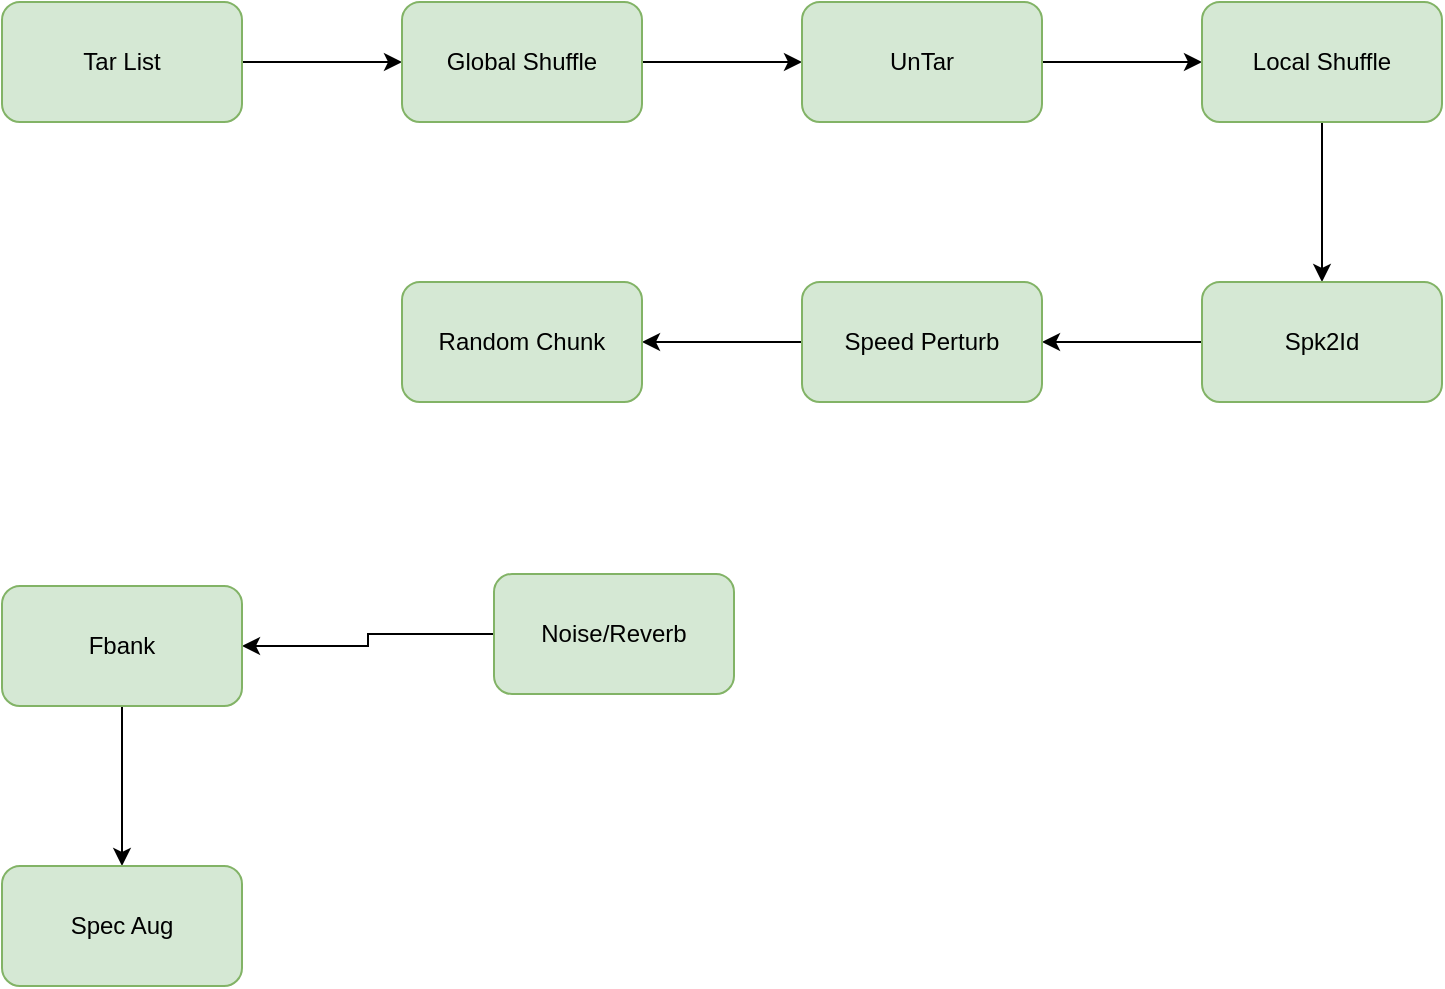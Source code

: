<mxfile version="17.2.4" type="github">
  <diagram id="DCdBNZqIKcgh1ZAFiZLw" name="Page-1">
    <mxGraphModel dx="1002" dy="674" grid="0" gridSize="10" guides="1" tooltips="1" connect="1" arrows="1" fold="1" page="1" pageScale="1" pageWidth="827" pageHeight="1169" math="0" shadow="0">
      <root>
        <mxCell id="0" />
        <mxCell id="1" parent="0" />
        <mxCell id="jA6ZaiqIhAtj9mefgcWs-15" value="" style="edgeStyle=orthogonalEdgeStyle;rounded=0;orthogonalLoop=1;jettySize=auto;html=1;" edge="1" parent="1" source="jA6ZaiqIhAtj9mefgcWs-1" target="jA6ZaiqIhAtj9mefgcWs-14">
          <mxGeometry relative="1" as="geometry" />
        </mxCell>
        <mxCell id="jA6ZaiqIhAtj9mefgcWs-1" value="Tar List" style="rounded=1;whiteSpace=wrap;html=1;fillColor=#d5e8d4;strokeColor=#82b366;" vertex="1" parent="1">
          <mxGeometry x="60" y="165" width="120" height="60" as="geometry" />
        </mxCell>
        <mxCell id="jA6ZaiqIhAtj9mefgcWs-17" value="" style="edgeStyle=orthogonalEdgeStyle;rounded=0;orthogonalLoop=1;jettySize=auto;html=1;" edge="1" parent="1" source="jA6ZaiqIhAtj9mefgcWs-14" target="jA6ZaiqIhAtj9mefgcWs-16">
          <mxGeometry relative="1" as="geometry" />
        </mxCell>
        <mxCell id="jA6ZaiqIhAtj9mefgcWs-14" value="Global Shuffle" style="whiteSpace=wrap;html=1;fillColor=#d5e8d4;strokeColor=#82b366;rounded=1;" vertex="1" parent="1">
          <mxGeometry x="260" y="165" width="120" height="60" as="geometry" />
        </mxCell>
        <mxCell id="jA6ZaiqIhAtj9mefgcWs-19" value="" style="edgeStyle=orthogonalEdgeStyle;rounded=0;orthogonalLoop=1;jettySize=auto;html=1;" edge="1" parent="1" source="jA6ZaiqIhAtj9mefgcWs-16" target="jA6ZaiqIhAtj9mefgcWs-18">
          <mxGeometry relative="1" as="geometry" />
        </mxCell>
        <mxCell id="jA6ZaiqIhAtj9mefgcWs-16" value="UnTar" style="whiteSpace=wrap;html=1;fillColor=#d5e8d4;strokeColor=#82b366;rounded=1;" vertex="1" parent="1">
          <mxGeometry x="460" y="165" width="120" height="60" as="geometry" />
        </mxCell>
        <mxCell id="jA6ZaiqIhAtj9mefgcWs-33" value="" style="edgeStyle=orthogonalEdgeStyle;rounded=0;orthogonalLoop=1;jettySize=auto;html=1;" edge="1" parent="1" source="jA6ZaiqIhAtj9mefgcWs-18" target="jA6ZaiqIhAtj9mefgcWs-32">
          <mxGeometry relative="1" as="geometry" />
        </mxCell>
        <mxCell id="jA6ZaiqIhAtj9mefgcWs-18" value="Local Shuffle" style="whiteSpace=wrap;html=1;fillColor=#d5e8d4;strokeColor=#82b366;rounded=1;" vertex="1" parent="1">
          <mxGeometry x="660" y="165" width="120" height="60" as="geometry" />
        </mxCell>
        <mxCell id="jA6ZaiqIhAtj9mefgcWs-27" value="" style="edgeStyle=orthogonalEdgeStyle;rounded=0;orthogonalLoop=1;jettySize=auto;html=1;" edge="1" parent="1" source="jA6ZaiqIhAtj9mefgcWs-24" target="jA6ZaiqIhAtj9mefgcWs-26">
          <mxGeometry relative="1" as="geometry" />
        </mxCell>
        <mxCell id="jA6ZaiqIhAtj9mefgcWs-24" value="Noise/Reverb" style="whiteSpace=wrap;html=1;fillColor=#d5e8d4;strokeColor=#82b366;rounded=1;" vertex="1" parent="1">
          <mxGeometry x="306" y="451" width="120" height="60" as="geometry" />
        </mxCell>
        <mxCell id="jA6ZaiqIhAtj9mefgcWs-29" value="" style="edgeStyle=orthogonalEdgeStyle;rounded=0;orthogonalLoop=1;jettySize=auto;html=1;" edge="1" parent="1" source="jA6ZaiqIhAtj9mefgcWs-26" target="jA6ZaiqIhAtj9mefgcWs-28">
          <mxGeometry relative="1" as="geometry" />
        </mxCell>
        <mxCell id="jA6ZaiqIhAtj9mefgcWs-26" value="Fbank" style="whiteSpace=wrap;html=1;fillColor=#d5e8d4;strokeColor=#82b366;rounded=1;" vertex="1" parent="1">
          <mxGeometry x="60" y="457" width="120" height="60" as="geometry" />
        </mxCell>
        <mxCell id="jA6ZaiqIhAtj9mefgcWs-28" value="Spec Aug" style="whiteSpace=wrap;html=1;fillColor=#d5e8d4;strokeColor=#82b366;rounded=1;" vertex="1" parent="1">
          <mxGeometry x="60" y="597" width="120" height="60" as="geometry" />
        </mxCell>
        <mxCell id="jA6ZaiqIhAtj9mefgcWs-35" value="" style="edgeStyle=orthogonalEdgeStyle;rounded=0;orthogonalLoop=1;jettySize=auto;html=1;" edge="1" parent="1" source="jA6ZaiqIhAtj9mefgcWs-32" target="jA6ZaiqIhAtj9mefgcWs-34">
          <mxGeometry relative="1" as="geometry" />
        </mxCell>
        <mxCell id="jA6ZaiqIhAtj9mefgcWs-32" value="Spk2Id" style="whiteSpace=wrap;html=1;fillColor=#d5e8d4;strokeColor=#82b366;rounded=1;" vertex="1" parent="1">
          <mxGeometry x="660" y="305" width="120" height="60" as="geometry" />
        </mxCell>
        <mxCell id="jA6ZaiqIhAtj9mefgcWs-37" value="" style="edgeStyle=orthogonalEdgeStyle;rounded=0;orthogonalLoop=1;jettySize=auto;html=1;" edge="1" parent="1" source="jA6ZaiqIhAtj9mefgcWs-34" target="jA6ZaiqIhAtj9mefgcWs-36">
          <mxGeometry relative="1" as="geometry" />
        </mxCell>
        <mxCell id="jA6ZaiqIhAtj9mefgcWs-34" value="Speed Perturb" style="whiteSpace=wrap;html=1;fillColor=#d5e8d4;strokeColor=#82b366;rounded=1;" vertex="1" parent="1">
          <mxGeometry x="460" y="305" width="120" height="60" as="geometry" />
        </mxCell>
        <mxCell id="jA6ZaiqIhAtj9mefgcWs-36" value="Random Chunk" style="whiteSpace=wrap;html=1;fillColor=#d5e8d4;strokeColor=#82b366;rounded=1;" vertex="1" parent="1">
          <mxGeometry x="260" y="305" width="120" height="60" as="geometry" />
        </mxCell>
      </root>
    </mxGraphModel>
  </diagram>
</mxfile>
